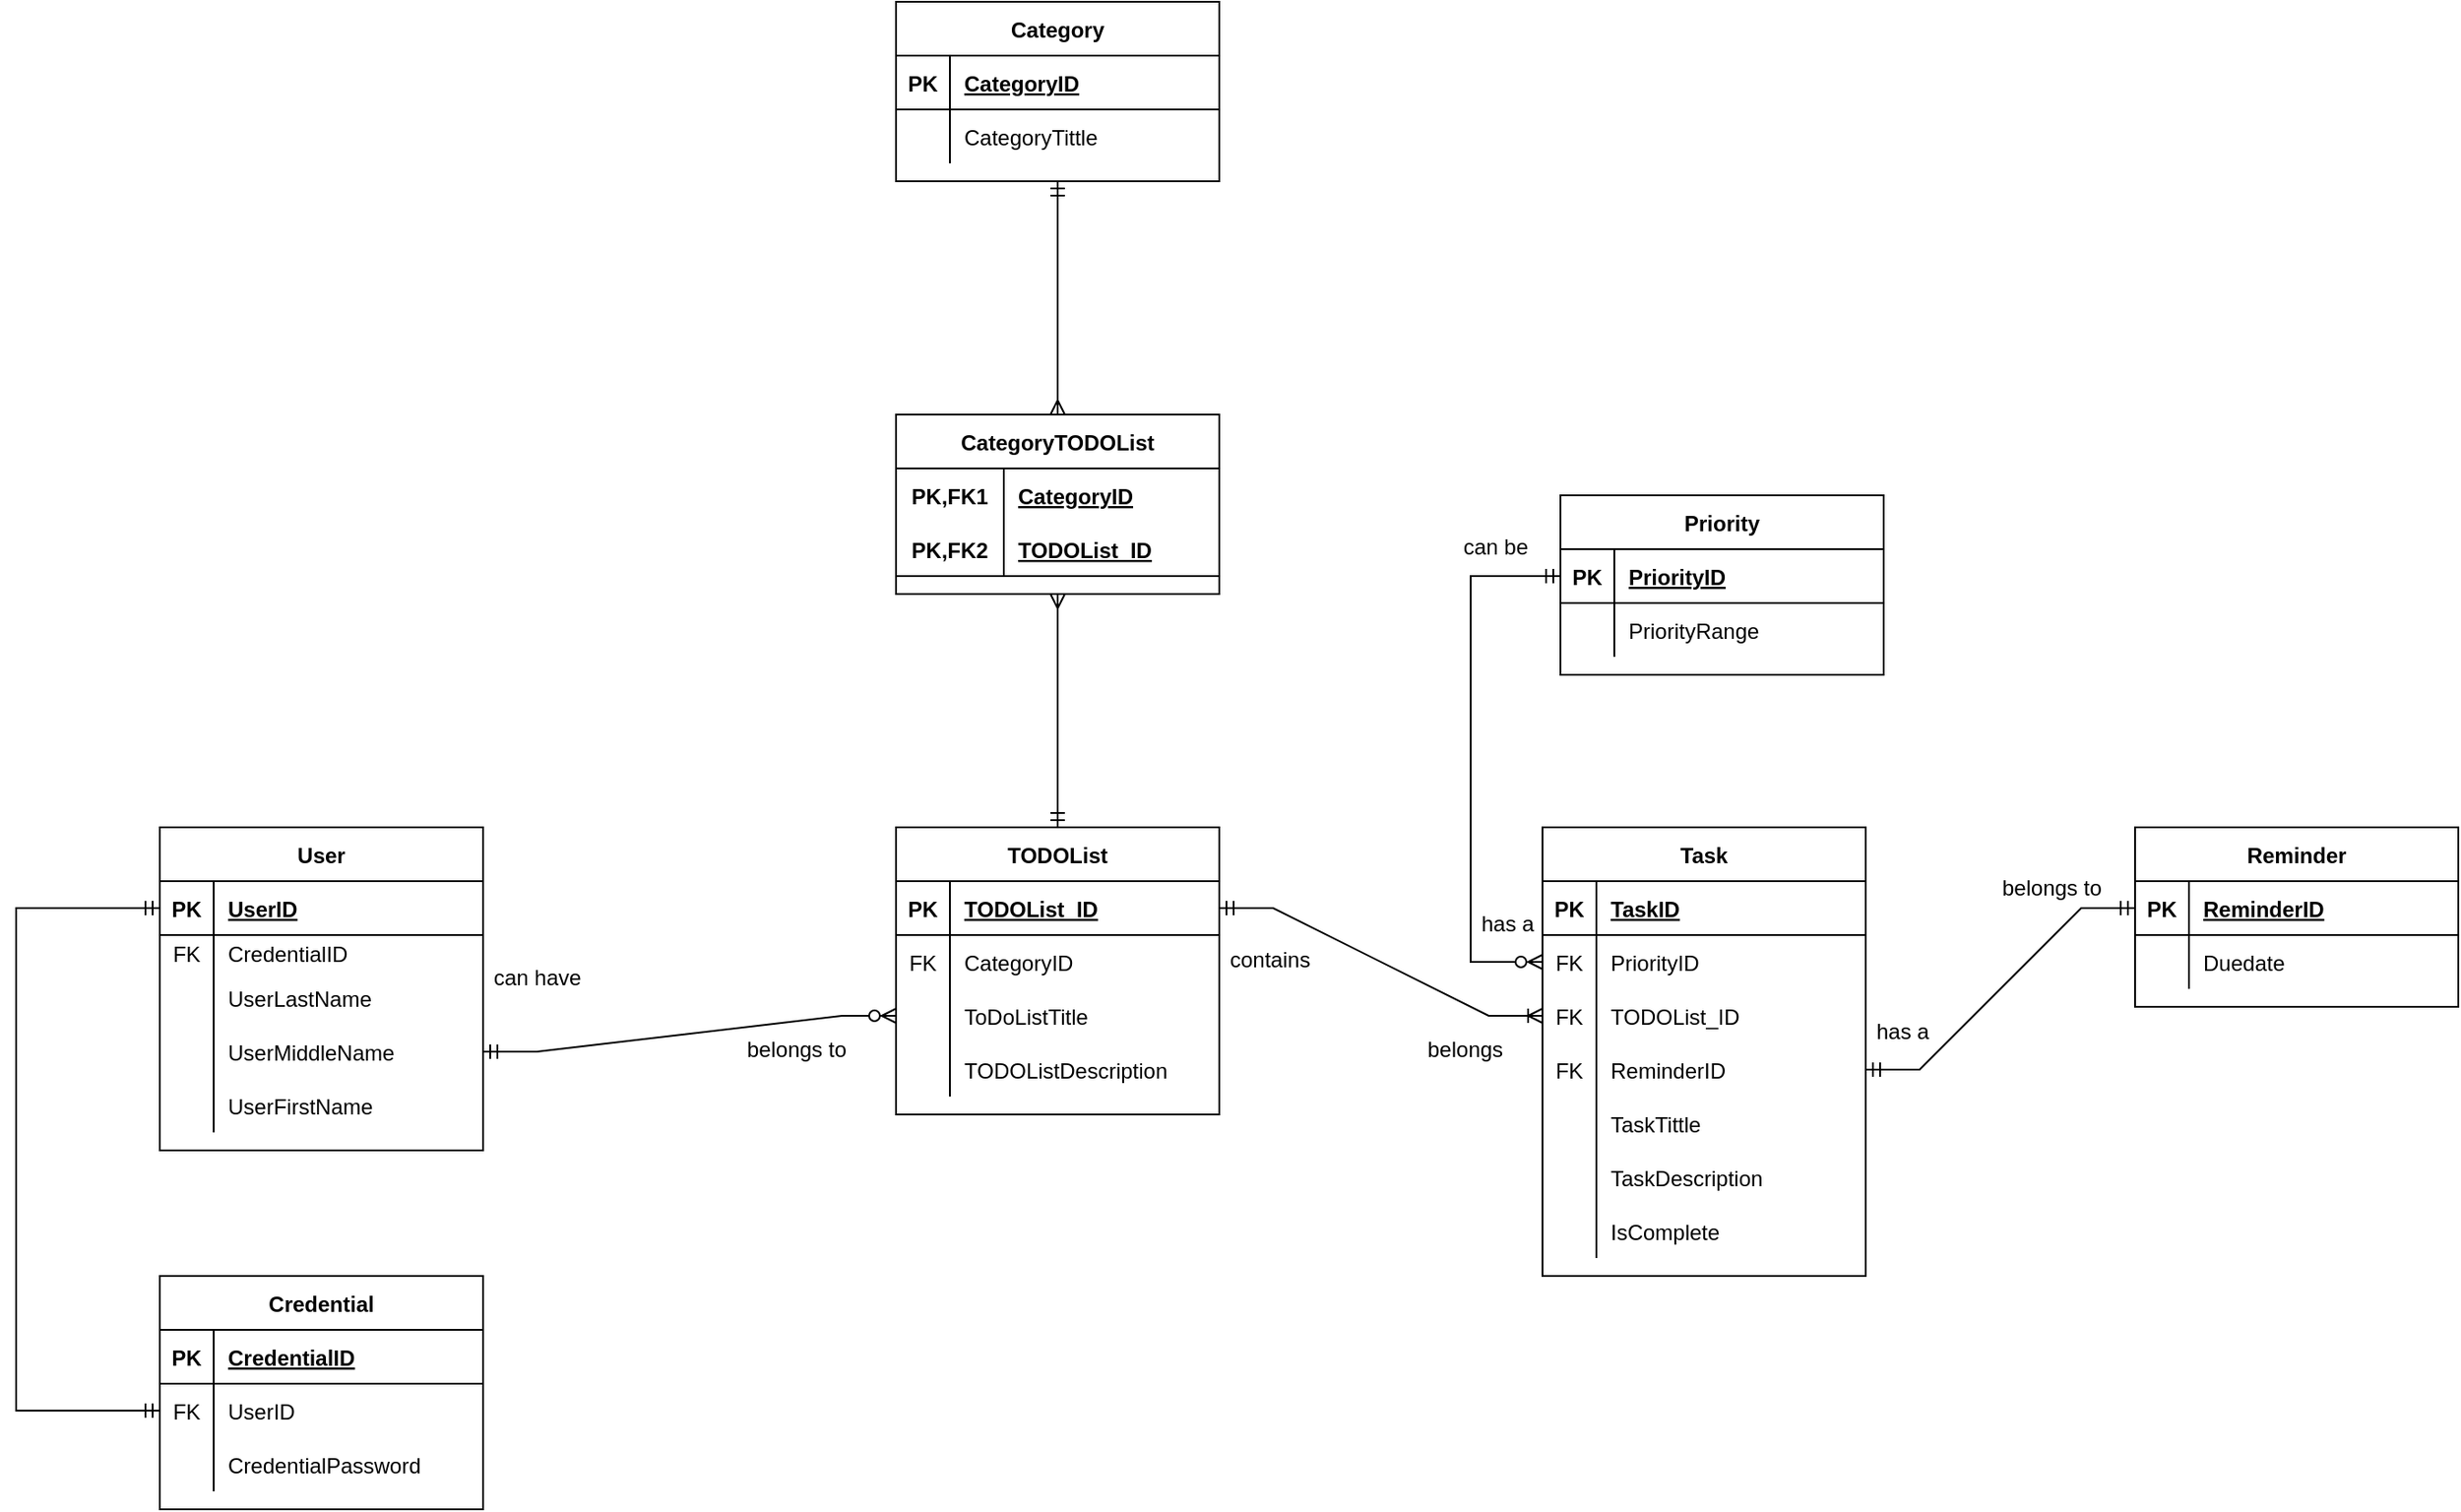 <mxfile version="15.4.1" type="github">
  <diagram id="R2lEEEUBdFMjLlhIrx00" name="Page-1">
    <mxGraphModel dx="2523" dy="2034" grid="1" gridSize="10" guides="1" tooltips="1" connect="1" arrows="1" fold="1" page="1" pageScale="1" pageWidth="850" pageHeight="1100" math="0" shadow="0" extFonts="Permanent Marker^https://fonts.googleapis.com/css?family=Permanent+Marker">
      <root>
        <mxCell id="0" />
        <mxCell id="1" parent="0" />
        <mxCell id="qjelYMM8g7OIxS1WlIPI-128" value="" style="group" vertex="1" connectable="0" parent="1">
          <mxGeometry x="-130" y="-460" width="960" height="700" as="geometry" />
        </mxCell>
        <mxCell id="qjelYMM8g7OIxS1WlIPI-34" value="Category" style="shape=table;startSize=30;container=1;collapsible=1;childLayout=tableLayout;fixedRows=1;rowLines=0;fontStyle=1;align=center;resizeLast=1;" vertex="1" parent="qjelYMM8g7OIxS1WlIPI-128">
          <mxGeometry x="410" width="180" height="100" as="geometry" />
        </mxCell>
        <mxCell id="qjelYMM8g7OIxS1WlIPI-35" value="" style="shape=partialRectangle;collapsible=0;dropTarget=0;pointerEvents=0;fillColor=none;top=0;left=0;bottom=1;right=0;points=[[0,0.5],[1,0.5]];portConstraint=eastwest;" vertex="1" parent="qjelYMM8g7OIxS1WlIPI-34">
          <mxGeometry y="30" width="180" height="30" as="geometry" />
        </mxCell>
        <mxCell id="qjelYMM8g7OIxS1WlIPI-36" value="PK" style="shape=partialRectangle;connectable=0;fillColor=none;top=0;left=0;bottom=0;right=0;fontStyle=1;overflow=hidden;" vertex="1" parent="qjelYMM8g7OIxS1WlIPI-35">
          <mxGeometry width="30" height="30" as="geometry">
            <mxRectangle width="30" height="30" as="alternateBounds" />
          </mxGeometry>
        </mxCell>
        <mxCell id="qjelYMM8g7OIxS1WlIPI-37" value="CategoryID" style="shape=partialRectangle;connectable=0;fillColor=none;top=0;left=0;bottom=0;right=0;align=left;spacingLeft=6;fontStyle=5;overflow=hidden;" vertex="1" parent="qjelYMM8g7OIxS1WlIPI-35">
          <mxGeometry x="30" width="150" height="30" as="geometry">
            <mxRectangle width="150" height="30" as="alternateBounds" />
          </mxGeometry>
        </mxCell>
        <mxCell id="qjelYMM8g7OIxS1WlIPI-38" value="" style="shape=partialRectangle;collapsible=0;dropTarget=0;pointerEvents=0;fillColor=none;top=0;left=0;bottom=0;right=0;points=[[0,0.5],[1,0.5]];portConstraint=eastwest;" vertex="1" parent="qjelYMM8g7OIxS1WlIPI-34">
          <mxGeometry y="60" width="180" height="30" as="geometry" />
        </mxCell>
        <mxCell id="qjelYMM8g7OIxS1WlIPI-39" value="" style="shape=partialRectangle;connectable=0;fillColor=none;top=0;left=0;bottom=0;right=0;editable=1;overflow=hidden;" vertex="1" parent="qjelYMM8g7OIxS1WlIPI-38">
          <mxGeometry width="30" height="30" as="geometry">
            <mxRectangle width="30" height="30" as="alternateBounds" />
          </mxGeometry>
        </mxCell>
        <mxCell id="qjelYMM8g7OIxS1WlIPI-40" value="CategoryTittle" style="shape=partialRectangle;connectable=0;fillColor=none;top=0;left=0;bottom=0;right=0;align=left;spacingLeft=6;overflow=hidden;" vertex="1" parent="qjelYMM8g7OIxS1WlIPI-38">
          <mxGeometry x="30" width="150" height="30" as="geometry">
            <mxRectangle width="150" height="30" as="alternateBounds" />
          </mxGeometry>
        </mxCell>
        <mxCell id="qjelYMM8g7OIxS1WlIPI-54" value="" style="group" vertex="1" connectable="0" parent="qjelYMM8g7OIxS1WlIPI-128">
          <mxGeometry y="460" width="590" height="190" as="geometry" />
        </mxCell>
        <mxCell id="qjelYMM8g7OIxS1WlIPI-2" value="User" style="shape=table;startSize=30;container=1;collapsible=1;childLayout=tableLayout;fixedRows=1;rowLines=0;fontStyle=1;align=center;resizeLast=1;" vertex="1" parent="qjelYMM8g7OIxS1WlIPI-54">
          <mxGeometry width="180" height="180" as="geometry" />
        </mxCell>
        <mxCell id="qjelYMM8g7OIxS1WlIPI-3" value="" style="shape=partialRectangle;collapsible=0;dropTarget=0;pointerEvents=0;fillColor=none;top=0;left=0;bottom=1;right=0;points=[[0,0.5],[1,0.5]];portConstraint=eastwest;" vertex="1" parent="qjelYMM8g7OIxS1WlIPI-2">
          <mxGeometry y="30" width="180" height="30" as="geometry" />
        </mxCell>
        <mxCell id="qjelYMM8g7OIxS1WlIPI-4" value="PK" style="shape=partialRectangle;connectable=0;fillColor=none;top=0;left=0;bottom=0;right=0;fontStyle=1;overflow=hidden;" vertex="1" parent="qjelYMM8g7OIxS1WlIPI-3">
          <mxGeometry width="30" height="30" as="geometry">
            <mxRectangle width="30" height="30" as="alternateBounds" />
          </mxGeometry>
        </mxCell>
        <mxCell id="qjelYMM8g7OIxS1WlIPI-5" value="UserID" style="shape=partialRectangle;connectable=0;fillColor=none;top=0;left=0;bottom=0;right=0;align=left;spacingLeft=6;fontStyle=5;overflow=hidden;" vertex="1" parent="qjelYMM8g7OIxS1WlIPI-3">
          <mxGeometry x="30" width="150" height="30" as="geometry">
            <mxRectangle width="150" height="30" as="alternateBounds" />
          </mxGeometry>
        </mxCell>
        <mxCell id="qjelYMM8g7OIxS1WlIPI-166" value="" style="shape=partialRectangle;collapsible=0;dropTarget=0;pointerEvents=0;fillColor=none;top=0;left=0;bottom=0;right=0;points=[[0,0.5],[1,0.5]];portConstraint=eastwest;" vertex="1" parent="qjelYMM8g7OIxS1WlIPI-2">
          <mxGeometry y="60" width="180" height="20" as="geometry" />
        </mxCell>
        <mxCell id="qjelYMM8g7OIxS1WlIPI-167" value="FK" style="shape=partialRectangle;connectable=0;fillColor=none;top=0;left=0;bottom=0;right=0;fontStyle=0;overflow=hidden;" vertex="1" parent="qjelYMM8g7OIxS1WlIPI-166">
          <mxGeometry width="30" height="20" as="geometry">
            <mxRectangle width="30" height="20" as="alternateBounds" />
          </mxGeometry>
        </mxCell>
        <mxCell id="qjelYMM8g7OIxS1WlIPI-168" value="CredentialID" style="shape=partialRectangle;connectable=0;fillColor=none;top=0;left=0;bottom=0;right=0;align=left;spacingLeft=6;fontStyle=0;overflow=hidden;" vertex="1" parent="qjelYMM8g7OIxS1WlIPI-166">
          <mxGeometry x="30" width="150" height="20" as="geometry">
            <mxRectangle width="150" height="20" as="alternateBounds" />
          </mxGeometry>
        </mxCell>
        <mxCell id="qjelYMM8g7OIxS1WlIPI-6" value="" style="shape=partialRectangle;collapsible=0;dropTarget=0;pointerEvents=0;fillColor=none;top=0;left=0;bottom=0;right=0;points=[[0,0.5],[1,0.5]];portConstraint=eastwest;" vertex="1" parent="qjelYMM8g7OIxS1WlIPI-2">
          <mxGeometry y="80" width="180" height="30" as="geometry" />
        </mxCell>
        <mxCell id="qjelYMM8g7OIxS1WlIPI-7" value="" style="shape=partialRectangle;connectable=0;fillColor=none;top=0;left=0;bottom=0;right=0;editable=1;overflow=hidden;" vertex="1" parent="qjelYMM8g7OIxS1WlIPI-6">
          <mxGeometry width="30" height="30" as="geometry">
            <mxRectangle width="30" height="30" as="alternateBounds" />
          </mxGeometry>
        </mxCell>
        <mxCell id="qjelYMM8g7OIxS1WlIPI-8" value="UserLastName" style="shape=partialRectangle;connectable=0;fillColor=none;top=0;left=0;bottom=0;right=0;align=left;spacingLeft=6;overflow=hidden;" vertex="1" parent="qjelYMM8g7OIxS1WlIPI-6">
          <mxGeometry x="30" width="150" height="30" as="geometry">
            <mxRectangle width="150" height="30" as="alternateBounds" />
          </mxGeometry>
        </mxCell>
        <mxCell id="qjelYMM8g7OIxS1WlIPI-9" value="" style="shape=partialRectangle;collapsible=0;dropTarget=0;pointerEvents=0;fillColor=none;top=0;left=0;bottom=0;right=0;points=[[0,0.5],[1,0.5]];portConstraint=eastwest;" vertex="1" parent="qjelYMM8g7OIxS1WlIPI-2">
          <mxGeometry y="110" width="180" height="30" as="geometry" />
        </mxCell>
        <mxCell id="qjelYMM8g7OIxS1WlIPI-10" value="" style="shape=partialRectangle;connectable=0;fillColor=none;top=0;left=0;bottom=0;right=0;editable=1;overflow=hidden;" vertex="1" parent="qjelYMM8g7OIxS1WlIPI-9">
          <mxGeometry width="30" height="30" as="geometry">
            <mxRectangle width="30" height="30" as="alternateBounds" />
          </mxGeometry>
        </mxCell>
        <mxCell id="qjelYMM8g7OIxS1WlIPI-11" value="UserMiddleName" style="shape=partialRectangle;connectable=0;fillColor=none;top=0;left=0;bottom=0;right=0;align=left;spacingLeft=6;overflow=hidden;" vertex="1" parent="qjelYMM8g7OIxS1WlIPI-9">
          <mxGeometry x="30" width="150" height="30" as="geometry">
            <mxRectangle width="150" height="30" as="alternateBounds" />
          </mxGeometry>
        </mxCell>
        <mxCell id="qjelYMM8g7OIxS1WlIPI-12" value="" style="shape=partialRectangle;collapsible=0;dropTarget=0;pointerEvents=0;fillColor=none;top=0;left=0;bottom=0;right=0;points=[[0,0.5],[1,0.5]];portConstraint=eastwest;" vertex="1" parent="qjelYMM8g7OIxS1WlIPI-2">
          <mxGeometry y="140" width="180" height="30" as="geometry" />
        </mxCell>
        <mxCell id="qjelYMM8g7OIxS1WlIPI-13" value="" style="shape=partialRectangle;connectable=0;fillColor=none;top=0;left=0;bottom=0;right=0;editable=1;overflow=hidden;" vertex="1" parent="qjelYMM8g7OIxS1WlIPI-12">
          <mxGeometry width="30" height="30" as="geometry">
            <mxRectangle width="30" height="30" as="alternateBounds" />
          </mxGeometry>
        </mxCell>
        <mxCell id="qjelYMM8g7OIxS1WlIPI-14" value="UserFirstName" style="shape=partialRectangle;connectable=0;fillColor=none;top=0;left=0;bottom=0;right=0;align=left;spacingLeft=6;overflow=hidden;" vertex="1" parent="qjelYMM8g7OIxS1WlIPI-12">
          <mxGeometry x="30" width="150" height="30" as="geometry">
            <mxRectangle width="150" height="30" as="alternateBounds" />
          </mxGeometry>
        </mxCell>
        <mxCell id="qjelYMM8g7OIxS1WlIPI-18" value="TODOList" style="shape=table;startSize=30;container=1;collapsible=1;childLayout=tableLayout;fixedRows=1;rowLines=0;fontStyle=1;align=center;resizeLast=1;" vertex="1" parent="qjelYMM8g7OIxS1WlIPI-54">
          <mxGeometry x="410" width="180" height="160" as="geometry" />
        </mxCell>
        <mxCell id="qjelYMM8g7OIxS1WlIPI-19" value="" style="shape=partialRectangle;collapsible=0;dropTarget=0;pointerEvents=0;fillColor=none;top=0;left=0;bottom=1;right=0;points=[[0,0.5],[1,0.5]];portConstraint=eastwest;" vertex="1" parent="qjelYMM8g7OIxS1WlIPI-18">
          <mxGeometry y="30" width="180" height="30" as="geometry" />
        </mxCell>
        <mxCell id="qjelYMM8g7OIxS1WlIPI-20" value="PK" style="shape=partialRectangle;connectable=0;fillColor=none;top=0;left=0;bottom=0;right=0;fontStyle=1;overflow=hidden;" vertex="1" parent="qjelYMM8g7OIxS1WlIPI-19">
          <mxGeometry width="30" height="30" as="geometry">
            <mxRectangle width="30" height="30" as="alternateBounds" />
          </mxGeometry>
        </mxCell>
        <mxCell id="qjelYMM8g7OIxS1WlIPI-21" value="TODOList_ID" style="shape=partialRectangle;connectable=0;fillColor=none;top=0;left=0;bottom=0;right=0;align=left;spacingLeft=6;fontStyle=5;overflow=hidden;" vertex="1" parent="qjelYMM8g7OIxS1WlIPI-19">
          <mxGeometry x="30" width="150" height="30" as="geometry">
            <mxRectangle width="150" height="30" as="alternateBounds" />
          </mxGeometry>
        </mxCell>
        <mxCell id="qjelYMM8g7OIxS1WlIPI-31" value="" style="shape=partialRectangle;collapsible=0;dropTarget=0;pointerEvents=0;fillColor=none;top=0;left=0;bottom=0;right=0;points=[[0,0.5],[1,0.5]];portConstraint=eastwest;" vertex="1" parent="qjelYMM8g7OIxS1WlIPI-18">
          <mxGeometry y="60" width="180" height="30" as="geometry" />
        </mxCell>
        <mxCell id="qjelYMM8g7OIxS1WlIPI-32" value="FK" style="shape=partialRectangle;connectable=0;fillColor=none;top=0;left=0;bottom=0;right=0;fontStyle=0;overflow=hidden;" vertex="1" parent="qjelYMM8g7OIxS1WlIPI-31">
          <mxGeometry width="30" height="30" as="geometry">
            <mxRectangle width="30" height="30" as="alternateBounds" />
          </mxGeometry>
        </mxCell>
        <mxCell id="qjelYMM8g7OIxS1WlIPI-33" value="CategoryID" style="shape=partialRectangle;connectable=0;fillColor=none;top=0;left=0;bottom=0;right=0;align=left;spacingLeft=6;fontStyle=0;overflow=hidden;" vertex="1" parent="qjelYMM8g7OIxS1WlIPI-31">
          <mxGeometry x="30" width="150" height="30" as="geometry">
            <mxRectangle width="150" height="30" as="alternateBounds" />
          </mxGeometry>
        </mxCell>
        <mxCell id="qjelYMM8g7OIxS1WlIPI-22" value="" style="shape=partialRectangle;collapsible=0;dropTarget=0;pointerEvents=0;fillColor=none;top=0;left=0;bottom=0;right=0;points=[[0,0.5],[1,0.5]];portConstraint=eastwest;" vertex="1" parent="qjelYMM8g7OIxS1WlIPI-18">
          <mxGeometry y="90" width="180" height="30" as="geometry" />
        </mxCell>
        <mxCell id="qjelYMM8g7OIxS1WlIPI-23" value="" style="shape=partialRectangle;connectable=0;fillColor=none;top=0;left=0;bottom=0;right=0;editable=1;overflow=hidden;" vertex="1" parent="qjelYMM8g7OIxS1WlIPI-22">
          <mxGeometry width="30" height="30" as="geometry">
            <mxRectangle width="30" height="30" as="alternateBounds" />
          </mxGeometry>
        </mxCell>
        <mxCell id="qjelYMM8g7OIxS1WlIPI-24" value="ToDoListTitle" style="shape=partialRectangle;connectable=0;fillColor=none;top=0;left=0;bottom=0;right=0;align=left;spacingLeft=6;overflow=hidden;" vertex="1" parent="qjelYMM8g7OIxS1WlIPI-22">
          <mxGeometry x="30" width="150" height="30" as="geometry">
            <mxRectangle width="150" height="30" as="alternateBounds" />
          </mxGeometry>
        </mxCell>
        <mxCell id="qjelYMM8g7OIxS1WlIPI-25" value="" style="shape=partialRectangle;collapsible=0;dropTarget=0;pointerEvents=0;fillColor=none;top=0;left=0;bottom=0;right=0;points=[[0,0.5],[1,0.5]];portConstraint=eastwest;" vertex="1" parent="qjelYMM8g7OIxS1WlIPI-18">
          <mxGeometry y="120" width="180" height="30" as="geometry" />
        </mxCell>
        <mxCell id="qjelYMM8g7OIxS1WlIPI-26" value="" style="shape=partialRectangle;connectable=0;fillColor=none;top=0;left=0;bottom=0;right=0;editable=1;overflow=hidden;" vertex="1" parent="qjelYMM8g7OIxS1WlIPI-25">
          <mxGeometry width="30" height="30" as="geometry">
            <mxRectangle width="30" height="30" as="alternateBounds" />
          </mxGeometry>
        </mxCell>
        <mxCell id="qjelYMM8g7OIxS1WlIPI-27" value="TODOListDescription" style="shape=partialRectangle;connectable=0;fillColor=none;top=0;left=0;bottom=0;right=0;align=left;spacingLeft=6;overflow=hidden;" vertex="1" parent="qjelYMM8g7OIxS1WlIPI-25">
          <mxGeometry x="30" width="150" height="30" as="geometry">
            <mxRectangle width="150" height="30" as="alternateBounds" />
          </mxGeometry>
        </mxCell>
        <mxCell id="qjelYMM8g7OIxS1WlIPI-47" value="" style="edgeStyle=entityRelationEdgeStyle;fontSize=12;html=1;endArrow=ERzeroToMany;startArrow=ERmandOne;rounded=0;exitX=1;exitY=0.5;exitDx=0;exitDy=0;entryX=0;entryY=0.5;entryDx=0;entryDy=0;" edge="1" parent="qjelYMM8g7OIxS1WlIPI-54" source="qjelYMM8g7OIxS1WlIPI-9" target="qjelYMM8g7OIxS1WlIPI-22">
          <mxGeometry width="100" height="100" relative="1" as="geometry">
            <mxPoint x="300" y="330" as="sourcePoint" />
            <mxPoint x="400" y="230" as="targetPoint" />
          </mxGeometry>
        </mxCell>
        <mxCell id="qjelYMM8g7OIxS1WlIPI-48" value="can have" style="text;strokeColor=none;fillColor=none;spacingLeft=4;spacingRight=4;overflow=hidden;rotatable=0;points=[[0,0.5],[1,0.5]];portConstraint=eastwest;fontSize=12;" vertex="1" parent="qjelYMM8g7OIxS1WlIPI-54">
          <mxGeometry x="180" y="70" width="60" height="30" as="geometry" />
        </mxCell>
        <mxCell id="qjelYMM8g7OIxS1WlIPI-53" value="belongs to" style="text;strokeColor=none;fillColor=none;spacingLeft=4;spacingRight=4;overflow=hidden;rotatable=0;points=[[0,0.5],[1,0.5]];portConstraint=eastwest;fontSize=12;" vertex="1" parent="qjelYMM8g7OIxS1WlIPI-54">
          <mxGeometry x="321" y="110" width="90" height="30" as="geometry" />
        </mxCell>
        <mxCell id="qjelYMM8g7OIxS1WlIPI-56" value="can have" style="text;strokeColor=none;fillColor=none;spacingLeft=4;spacingRight=4;overflow=hidden;rotatable=0;points=[[0,0.5],[1,0.5]];portConstraint=eastwest;fontSize=12;" vertex="1" parent="qjelYMM8g7OIxS1WlIPI-128">
          <mxGeometry x="520" y="230" width="60" height="30" as="geometry" />
        </mxCell>
        <mxCell id="qjelYMM8g7OIxS1WlIPI-58" value="Task" style="shape=table;startSize=30;container=1;collapsible=1;childLayout=tableLayout;fixedRows=1;rowLines=0;fontStyle=1;align=center;resizeLast=1;" vertex="1" parent="qjelYMM8g7OIxS1WlIPI-128">
          <mxGeometry x="770" y="460" width="180" height="250" as="geometry" />
        </mxCell>
        <mxCell id="qjelYMM8g7OIxS1WlIPI-59" value="" style="shape=partialRectangle;collapsible=0;dropTarget=0;pointerEvents=0;fillColor=none;top=0;left=0;bottom=1;right=0;points=[[0,0.5],[1,0.5]];portConstraint=eastwest;" vertex="1" parent="qjelYMM8g7OIxS1WlIPI-58">
          <mxGeometry y="30" width="180" height="30" as="geometry" />
        </mxCell>
        <mxCell id="qjelYMM8g7OIxS1WlIPI-60" value="PK" style="shape=partialRectangle;connectable=0;fillColor=none;top=0;left=0;bottom=0;right=0;fontStyle=1;overflow=hidden;" vertex="1" parent="qjelYMM8g7OIxS1WlIPI-59">
          <mxGeometry width="30" height="30" as="geometry">
            <mxRectangle width="30" height="30" as="alternateBounds" />
          </mxGeometry>
        </mxCell>
        <mxCell id="qjelYMM8g7OIxS1WlIPI-61" value="TaskID" style="shape=partialRectangle;connectable=0;fillColor=none;top=0;left=0;bottom=0;right=0;align=left;spacingLeft=6;fontStyle=5;overflow=hidden;" vertex="1" parent="qjelYMM8g7OIxS1WlIPI-59">
          <mxGeometry x="30" width="150" height="30" as="geometry">
            <mxRectangle width="150" height="30" as="alternateBounds" />
          </mxGeometry>
        </mxCell>
        <mxCell id="qjelYMM8g7OIxS1WlIPI-92" value="" style="shape=partialRectangle;collapsible=0;dropTarget=0;pointerEvents=0;fillColor=none;top=0;left=0;bottom=0;right=0;points=[[0,0.5],[1,0.5]];portConstraint=eastwest;" vertex="1" parent="qjelYMM8g7OIxS1WlIPI-58">
          <mxGeometry y="60" width="180" height="30" as="geometry" />
        </mxCell>
        <mxCell id="qjelYMM8g7OIxS1WlIPI-93" value="FK" style="shape=partialRectangle;connectable=0;fillColor=none;top=0;left=0;bottom=0;right=0;fontStyle=0;overflow=hidden;" vertex="1" parent="qjelYMM8g7OIxS1WlIPI-92">
          <mxGeometry width="30" height="30" as="geometry">
            <mxRectangle width="30" height="30" as="alternateBounds" />
          </mxGeometry>
        </mxCell>
        <mxCell id="qjelYMM8g7OIxS1WlIPI-94" value="PriorityID" style="shape=partialRectangle;connectable=0;fillColor=none;top=0;left=0;bottom=0;right=0;align=left;spacingLeft=6;fontStyle=0;overflow=hidden;" vertex="1" parent="qjelYMM8g7OIxS1WlIPI-92">
          <mxGeometry x="30" width="150" height="30" as="geometry">
            <mxRectangle width="150" height="30" as="alternateBounds" />
          </mxGeometry>
        </mxCell>
        <mxCell id="qjelYMM8g7OIxS1WlIPI-76" value="" style="shape=partialRectangle;collapsible=0;dropTarget=0;pointerEvents=0;fillColor=none;top=0;left=0;bottom=0;right=0;points=[[0,0.5],[1,0.5]];portConstraint=eastwest;" vertex="1" parent="qjelYMM8g7OIxS1WlIPI-58">
          <mxGeometry y="90" width="180" height="30" as="geometry" />
        </mxCell>
        <mxCell id="qjelYMM8g7OIxS1WlIPI-77" value="FK" style="shape=partialRectangle;connectable=0;fillColor=none;top=0;left=0;bottom=0;right=0;fontStyle=0;overflow=hidden;" vertex="1" parent="qjelYMM8g7OIxS1WlIPI-76">
          <mxGeometry width="30" height="30" as="geometry">
            <mxRectangle width="30" height="30" as="alternateBounds" />
          </mxGeometry>
        </mxCell>
        <mxCell id="qjelYMM8g7OIxS1WlIPI-78" value="TODOList_ID" style="shape=partialRectangle;connectable=0;fillColor=none;top=0;left=0;bottom=0;right=0;align=left;spacingLeft=6;fontStyle=0;overflow=hidden;" vertex="1" parent="qjelYMM8g7OIxS1WlIPI-76">
          <mxGeometry x="30" width="150" height="30" as="geometry">
            <mxRectangle width="150" height="30" as="alternateBounds" />
          </mxGeometry>
        </mxCell>
        <mxCell id="qjelYMM8g7OIxS1WlIPI-142" value="" style="shape=partialRectangle;collapsible=0;dropTarget=0;pointerEvents=0;fillColor=none;top=0;left=0;bottom=0;right=0;points=[[0,0.5],[1,0.5]];portConstraint=eastwest;" vertex="1" parent="qjelYMM8g7OIxS1WlIPI-58">
          <mxGeometry y="120" width="180" height="30" as="geometry" />
        </mxCell>
        <mxCell id="qjelYMM8g7OIxS1WlIPI-143" value="FK" style="shape=partialRectangle;connectable=0;fillColor=none;top=0;left=0;bottom=0;right=0;fontStyle=0;overflow=hidden;" vertex="1" parent="qjelYMM8g7OIxS1WlIPI-142">
          <mxGeometry width="30" height="30" as="geometry">
            <mxRectangle width="30" height="30" as="alternateBounds" />
          </mxGeometry>
        </mxCell>
        <mxCell id="qjelYMM8g7OIxS1WlIPI-144" value="ReminderID" style="shape=partialRectangle;connectable=0;fillColor=none;top=0;left=0;bottom=0;right=0;align=left;spacingLeft=6;fontStyle=0;overflow=hidden;" vertex="1" parent="qjelYMM8g7OIxS1WlIPI-142">
          <mxGeometry x="30" width="150" height="30" as="geometry">
            <mxRectangle width="150" height="30" as="alternateBounds" />
          </mxGeometry>
        </mxCell>
        <mxCell id="qjelYMM8g7OIxS1WlIPI-62" value="" style="shape=partialRectangle;collapsible=0;dropTarget=0;pointerEvents=0;fillColor=none;top=0;left=0;bottom=0;right=0;points=[[0,0.5],[1,0.5]];portConstraint=eastwest;" vertex="1" parent="qjelYMM8g7OIxS1WlIPI-58">
          <mxGeometry y="150" width="180" height="30" as="geometry" />
        </mxCell>
        <mxCell id="qjelYMM8g7OIxS1WlIPI-63" value="" style="shape=partialRectangle;connectable=0;fillColor=none;top=0;left=0;bottom=0;right=0;editable=1;overflow=hidden;" vertex="1" parent="qjelYMM8g7OIxS1WlIPI-62">
          <mxGeometry width="30" height="30" as="geometry">
            <mxRectangle width="30" height="30" as="alternateBounds" />
          </mxGeometry>
        </mxCell>
        <mxCell id="qjelYMM8g7OIxS1WlIPI-64" value="TaskTittle " style="shape=partialRectangle;connectable=0;fillColor=none;top=0;left=0;bottom=0;right=0;align=left;spacingLeft=6;overflow=hidden;" vertex="1" parent="qjelYMM8g7OIxS1WlIPI-62">
          <mxGeometry x="30" width="150" height="30" as="geometry">
            <mxRectangle width="150" height="30" as="alternateBounds" />
          </mxGeometry>
        </mxCell>
        <mxCell id="qjelYMM8g7OIxS1WlIPI-65" value="" style="shape=partialRectangle;collapsible=0;dropTarget=0;pointerEvents=0;fillColor=none;top=0;left=0;bottom=0;right=0;points=[[0,0.5],[1,0.5]];portConstraint=eastwest;" vertex="1" parent="qjelYMM8g7OIxS1WlIPI-58">
          <mxGeometry y="180" width="180" height="30" as="geometry" />
        </mxCell>
        <mxCell id="qjelYMM8g7OIxS1WlIPI-66" value="" style="shape=partialRectangle;connectable=0;fillColor=none;top=0;left=0;bottom=0;right=0;editable=1;overflow=hidden;" vertex="1" parent="qjelYMM8g7OIxS1WlIPI-65">
          <mxGeometry width="30" height="30" as="geometry">
            <mxRectangle width="30" height="30" as="alternateBounds" />
          </mxGeometry>
        </mxCell>
        <mxCell id="qjelYMM8g7OIxS1WlIPI-67" value="TaskDescription" style="shape=partialRectangle;connectable=0;fillColor=none;top=0;left=0;bottom=0;right=0;align=left;spacingLeft=6;overflow=hidden;" vertex="1" parent="qjelYMM8g7OIxS1WlIPI-65">
          <mxGeometry x="30" width="150" height="30" as="geometry">
            <mxRectangle width="150" height="30" as="alternateBounds" />
          </mxGeometry>
        </mxCell>
        <mxCell id="qjelYMM8g7OIxS1WlIPI-72" value="" style="shape=partialRectangle;collapsible=0;dropTarget=0;pointerEvents=0;fillColor=none;top=0;left=0;bottom=0;right=0;points=[[0,0.5],[1,0.5]];portConstraint=eastwest;" vertex="1" parent="qjelYMM8g7OIxS1WlIPI-58">
          <mxGeometry y="210" width="180" height="30" as="geometry" />
        </mxCell>
        <mxCell id="qjelYMM8g7OIxS1WlIPI-73" value="" style="shape=partialRectangle;connectable=0;fillColor=none;top=0;left=0;bottom=0;right=0;editable=1;overflow=hidden;" vertex="1" parent="qjelYMM8g7OIxS1WlIPI-72">
          <mxGeometry width="30" height="30" as="geometry">
            <mxRectangle width="30" height="30" as="alternateBounds" />
          </mxGeometry>
        </mxCell>
        <mxCell id="qjelYMM8g7OIxS1WlIPI-74" value="IsComplete" style="shape=partialRectangle;connectable=0;fillColor=none;top=0;left=0;bottom=0;right=0;align=left;spacingLeft=6;overflow=hidden;" vertex="1" parent="qjelYMM8g7OIxS1WlIPI-72">
          <mxGeometry x="30" width="150" height="30" as="geometry">
            <mxRectangle width="150" height="30" as="alternateBounds" />
          </mxGeometry>
        </mxCell>
        <mxCell id="qjelYMM8g7OIxS1WlIPI-71" value="" style="edgeStyle=entityRelationEdgeStyle;fontSize=12;html=1;endArrow=ERoneToMany;startArrow=ERmandOne;rounded=0;exitX=1;exitY=0.5;exitDx=0;exitDy=0;entryX=0;entryY=0.5;entryDx=0;entryDy=0;" edge="1" parent="qjelYMM8g7OIxS1WlIPI-128" source="qjelYMM8g7OIxS1WlIPI-19" target="qjelYMM8g7OIxS1WlIPI-76">
          <mxGeometry width="100" height="100" relative="1" as="geometry">
            <mxPoint x="540" y="630" as="sourcePoint" />
            <mxPoint x="640" y="530" as="targetPoint" />
          </mxGeometry>
        </mxCell>
        <mxCell id="qjelYMM8g7OIxS1WlIPI-113" value="CategoryTODOList" style="shape=table;startSize=30;container=1;collapsible=1;childLayout=tableLayout;fixedRows=1;rowLines=0;fontStyle=1;align=center;resizeLast=1;" vertex="1" parent="qjelYMM8g7OIxS1WlIPI-128">
          <mxGeometry x="410" y="230" width="180" height="100" as="geometry" />
        </mxCell>
        <mxCell id="qjelYMM8g7OIxS1WlIPI-114" value="" style="shape=partialRectangle;collapsible=0;dropTarget=0;pointerEvents=0;fillColor=none;top=0;left=0;bottom=0;right=0;points=[[0,0.5],[1,0.5]];portConstraint=eastwest;" vertex="1" parent="qjelYMM8g7OIxS1WlIPI-113">
          <mxGeometry y="30" width="180" height="30" as="geometry" />
        </mxCell>
        <mxCell id="qjelYMM8g7OIxS1WlIPI-115" value="PK,FK1" style="shape=partialRectangle;connectable=0;fillColor=none;top=0;left=0;bottom=0;right=0;fontStyle=1;overflow=hidden;" vertex="1" parent="qjelYMM8g7OIxS1WlIPI-114">
          <mxGeometry width="60" height="30" as="geometry">
            <mxRectangle width="60" height="30" as="alternateBounds" />
          </mxGeometry>
        </mxCell>
        <mxCell id="qjelYMM8g7OIxS1WlIPI-116" value="CategoryID" style="shape=partialRectangle;connectable=0;fillColor=none;top=0;left=0;bottom=0;right=0;align=left;spacingLeft=6;fontStyle=5;overflow=hidden;" vertex="1" parent="qjelYMM8g7OIxS1WlIPI-114">
          <mxGeometry x="60" width="120" height="30" as="geometry">
            <mxRectangle width="120" height="30" as="alternateBounds" />
          </mxGeometry>
        </mxCell>
        <mxCell id="qjelYMM8g7OIxS1WlIPI-117" value="" style="shape=partialRectangle;collapsible=0;dropTarget=0;pointerEvents=0;fillColor=none;top=0;left=0;bottom=1;right=0;points=[[0,0.5],[1,0.5]];portConstraint=eastwest;" vertex="1" parent="qjelYMM8g7OIxS1WlIPI-113">
          <mxGeometry y="60" width="180" height="30" as="geometry" />
        </mxCell>
        <mxCell id="qjelYMM8g7OIxS1WlIPI-118" value="PK,FK2" style="shape=partialRectangle;connectable=0;fillColor=none;top=0;left=0;bottom=0;right=0;fontStyle=1;overflow=hidden;" vertex="1" parent="qjelYMM8g7OIxS1WlIPI-117">
          <mxGeometry width="60" height="30" as="geometry">
            <mxRectangle width="60" height="30" as="alternateBounds" />
          </mxGeometry>
        </mxCell>
        <mxCell id="qjelYMM8g7OIxS1WlIPI-119" value="TODOList_ID" style="shape=partialRectangle;connectable=0;fillColor=none;top=0;left=0;bottom=0;right=0;align=left;spacingLeft=6;fontStyle=5;overflow=hidden;" vertex="1" parent="qjelYMM8g7OIxS1WlIPI-117">
          <mxGeometry x="60" width="120" height="30" as="geometry">
            <mxRectangle width="120" height="30" as="alternateBounds" />
          </mxGeometry>
        </mxCell>
        <mxCell id="qjelYMM8g7OIxS1WlIPI-126" value="" style="fontSize=12;html=1;endArrow=ERmany;startArrow=ERmandOne;rounded=0;exitX=0.5;exitY=0;exitDx=0;exitDy=0;entryX=0.5;entryY=1;entryDx=0;entryDy=0;endFill=0;" edge="1" parent="qjelYMM8g7OIxS1WlIPI-128" source="qjelYMM8g7OIxS1WlIPI-18" target="qjelYMM8g7OIxS1WlIPI-113">
          <mxGeometry width="100" height="100" relative="1" as="geometry">
            <mxPoint x="600" y="450" as="sourcePoint" />
            <mxPoint x="700" y="350" as="targetPoint" />
          </mxGeometry>
        </mxCell>
        <mxCell id="qjelYMM8g7OIxS1WlIPI-127" value="" style="fontSize=12;html=1;endArrow=ERmany;startArrow=ERmandOne;rounded=0;exitX=0.5;exitY=1;exitDx=0;exitDy=0;endFill=0;" edge="1" parent="qjelYMM8g7OIxS1WlIPI-128" source="qjelYMM8g7OIxS1WlIPI-34" target="qjelYMM8g7OIxS1WlIPI-113">
          <mxGeometry width="100" height="100" relative="1" as="geometry">
            <mxPoint x="360" y="320" as="sourcePoint" />
            <mxPoint x="360" y="190" as="targetPoint" />
          </mxGeometry>
        </mxCell>
        <mxCell id="qjelYMM8g7OIxS1WlIPI-108" value="" style="fontSize=12;html=1;endArrow=ERzeroToMany;startArrow=ERmandOne;rounded=0;exitX=0;exitY=0.5;exitDx=0;exitDy=0;entryX=0;entryY=0.5;entryDx=0;entryDy=0;edgeStyle=orthogonalEdgeStyle;endFill=0;" edge="1" parent="qjelYMM8g7OIxS1WlIPI-128" source="qjelYMM8g7OIxS1WlIPI-80" target="qjelYMM8g7OIxS1WlIPI-92">
          <mxGeometry width="100" height="100" relative="1" as="geometry">
            <mxPoint x="430" y="-20" as="sourcePoint" />
            <mxPoint x="530" y="-120" as="targetPoint" />
            <Array as="points">
              <mxPoint x="730" y="320" />
              <mxPoint x="730" y="535" />
            </Array>
          </mxGeometry>
        </mxCell>
        <mxCell id="qjelYMM8g7OIxS1WlIPI-109" value="" style="group" vertex="1" connectable="0" parent="qjelYMM8g7OIxS1WlIPI-128">
          <mxGeometry x="720" y="275" width="240" height="425" as="geometry" />
        </mxCell>
        <mxCell id="qjelYMM8g7OIxS1WlIPI-147" value="belongs" style="text;strokeColor=none;fillColor=none;spacingLeft=4;spacingRight=4;overflow=hidden;rotatable=0;points=[[0,0.5],[1,0.5]];portConstraint=eastwest;fontSize=12;" vertex="1" parent="qjelYMM8g7OIxS1WlIPI-109">
          <mxGeometry x="-20" y="295" width="60" height="30" as="geometry" />
        </mxCell>
        <mxCell id="qjelYMM8g7OIxS1WlIPI-150" value="has a" style="text;strokeColor=none;fillColor=none;spacingLeft=4;spacingRight=4;overflow=hidden;rotatable=0;points=[[0,0.5],[1,0.5]];portConstraint=eastwest;fontSize=12;" vertex="1" parent="qjelYMM8g7OIxS1WlIPI-109">
          <mxGeometry x="10" y="225" width="60" height="30" as="geometry" />
        </mxCell>
        <mxCell id="qjelYMM8g7OIxS1WlIPI-151" value="can be" style="text;strokeColor=none;fillColor=none;spacingLeft=4;spacingRight=4;overflow=hidden;rotatable=0;points=[[0,0.5],[1,0.5]];portConstraint=eastwest;fontSize=12;" vertex="1" parent="qjelYMM8g7OIxS1WlIPI-109">
          <mxGeometry y="15" width="60" height="30" as="geometry" />
        </mxCell>
        <mxCell id="qjelYMM8g7OIxS1WlIPI-146" value="contains" style="text;strokeColor=none;fillColor=none;spacingLeft=4;spacingRight=4;overflow=hidden;rotatable=0;points=[[0,0.5],[1,0.5]];portConstraint=eastwest;fontSize=12;" vertex="1" parent="qjelYMM8g7OIxS1WlIPI-128">
          <mxGeometry x="590" y="520" width="60" height="30" as="geometry" />
        </mxCell>
        <mxCell id="qjelYMM8g7OIxS1WlIPI-79" value="Priority" style="shape=table;startSize=30;container=1;collapsible=1;childLayout=tableLayout;fixedRows=1;rowLines=0;fontStyle=1;align=center;resizeLast=1;" vertex="1" parent="qjelYMM8g7OIxS1WlIPI-128">
          <mxGeometry x="780" y="275" width="180" height="100" as="geometry" />
        </mxCell>
        <mxCell id="qjelYMM8g7OIxS1WlIPI-80" value="" style="shape=partialRectangle;collapsible=0;dropTarget=0;pointerEvents=0;fillColor=none;top=0;left=0;bottom=1;right=0;points=[[0,0.5],[1,0.5]];portConstraint=eastwest;" vertex="1" parent="qjelYMM8g7OIxS1WlIPI-79">
          <mxGeometry y="30" width="180" height="30" as="geometry" />
        </mxCell>
        <mxCell id="qjelYMM8g7OIxS1WlIPI-81" value="PK" style="shape=partialRectangle;connectable=0;fillColor=none;top=0;left=0;bottom=0;right=0;fontStyle=1;overflow=hidden;" vertex="1" parent="qjelYMM8g7OIxS1WlIPI-80">
          <mxGeometry width="30" height="30" as="geometry">
            <mxRectangle width="30" height="30" as="alternateBounds" />
          </mxGeometry>
        </mxCell>
        <mxCell id="qjelYMM8g7OIxS1WlIPI-82" value="PriorityID" style="shape=partialRectangle;connectable=0;fillColor=none;top=0;left=0;bottom=0;right=0;align=left;spacingLeft=6;fontStyle=5;overflow=hidden;" vertex="1" parent="qjelYMM8g7OIxS1WlIPI-80">
          <mxGeometry x="30" width="150" height="30" as="geometry">
            <mxRectangle width="150" height="30" as="alternateBounds" />
          </mxGeometry>
        </mxCell>
        <mxCell id="qjelYMM8g7OIxS1WlIPI-83" value="" style="shape=partialRectangle;collapsible=0;dropTarget=0;pointerEvents=0;fillColor=none;top=0;left=0;bottom=0;right=0;points=[[0,0.5],[1,0.5]];portConstraint=eastwest;" vertex="1" parent="qjelYMM8g7OIxS1WlIPI-79">
          <mxGeometry y="60" width="180" height="30" as="geometry" />
        </mxCell>
        <mxCell id="qjelYMM8g7OIxS1WlIPI-84" value="" style="shape=partialRectangle;connectable=0;fillColor=none;top=0;left=0;bottom=0;right=0;editable=1;overflow=hidden;" vertex="1" parent="qjelYMM8g7OIxS1WlIPI-83">
          <mxGeometry width="30" height="30" as="geometry">
            <mxRectangle width="30" height="30" as="alternateBounds" />
          </mxGeometry>
        </mxCell>
        <mxCell id="qjelYMM8g7OIxS1WlIPI-85" value="PriorityRange" style="shape=partialRectangle;connectable=0;fillColor=none;top=0;left=0;bottom=0;right=0;align=left;spacingLeft=6;overflow=hidden;" vertex="1" parent="qjelYMM8g7OIxS1WlIPI-83">
          <mxGeometry x="30" width="150" height="30" as="geometry">
            <mxRectangle width="150" height="30" as="alternateBounds" />
          </mxGeometry>
        </mxCell>
        <mxCell id="qjelYMM8g7OIxS1WlIPI-129" value="Reminder" style="shape=table;startSize=30;container=1;collapsible=1;childLayout=tableLayout;fixedRows=1;rowLines=0;fontStyle=1;align=center;resizeLast=1;" vertex="1" parent="1">
          <mxGeometry x="970" width="180" height="100" as="geometry" />
        </mxCell>
        <mxCell id="qjelYMM8g7OIxS1WlIPI-130" value="" style="shape=partialRectangle;collapsible=0;dropTarget=0;pointerEvents=0;fillColor=none;top=0;left=0;bottom=1;right=0;points=[[0,0.5],[1,0.5]];portConstraint=eastwest;" vertex="1" parent="qjelYMM8g7OIxS1WlIPI-129">
          <mxGeometry y="30" width="180" height="30" as="geometry" />
        </mxCell>
        <mxCell id="qjelYMM8g7OIxS1WlIPI-131" value="PK" style="shape=partialRectangle;connectable=0;fillColor=none;top=0;left=0;bottom=0;right=0;fontStyle=1;overflow=hidden;" vertex="1" parent="qjelYMM8g7OIxS1WlIPI-130">
          <mxGeometry width="30" height="30" as="geometry">
            <mxRectangle width="30" height="30" as="alternateBounds" />
          </mxGeometry>
        </mxCell>
        <mxCell id="qjelYMM8g7OIxS1WlIPI-132" value="ReminderID" style="shape=partialRectangle;connectable=0;fillColor=none;top=0;left=0;bottom=0;right=0;align=left;spacingLeft=6;fontStyle=5;overflow=hidden;" vertex="1" parent="qjelYMM8g7OIxS1WlIPI-130">
          <mxGeometry x="30" width="150" height="30" as="geometry">
            <mxRectangle width="150" height="30" as="alternateBounds" />
          </mxGeometry>
        </mxCell>
        <mxCell id="qjelYMM8g7OIxS1WlIPI-133" value="" style="shape=partialRectangle;collapsible=0;dropTarget=0;pointerEvents=0;fillColor=none;top=0;left=0;bottom=0;right=0;points=[[0,0.5],[1,0.5]];portConstraint=eastwest;" vertex="1" parent="qjelYMM8g7OIxS1WlIPI-129">
          <mxGeometry y="60" width="180" height="30" as="geometry" />
        </mxCell>
        <mxCell id="qjelYMM8g7OIxS1WlIPI-134" value="" style="shape=partialRectangle;connectable=0;fillColor=none;top=0;left=0;bottom=0;right=0;editable=1;overflow=hidden;" vertex="1" parent="qjelYMM8g7OIxS1WlIPI-133">
          <mxGeometry width="30" height="30" as="geometry">
            <mxRectangle width="30" height="30" as="alternateBounds" />
          </mxGeometry>
        </mxCell>
        <mxCell id="qjelYMM8g7OIxS1WlIPI-135" value="Duedate" style="shape=partialRectangle;connectable=0;fillColor=none;top=0;left=0;bottom=0;right=0;align=left;spacingLeft=6;overflow=hidden;" vertex="1" parent="qjelYMM8g7OIxS1WlIPI-133">
          <mxGeometry x="30" width="150" height="30" as="geometry">
            <mxRectangle width="150" height="30" as="alternateBounds" />
          </mxGeometry>
        </mxCell>
        <mxCell id="qjelYMM8g7OIxS1WlIPI-145" value="" style="edgeStyle=entityRelationEdgeStyle;fontSize=12;html=1;endArrow=ERmandOne;startArrow=ERmandOne;rounded=0;entryX=0;entryY=0.5;entryDx=0;entryDy=0;" edge="1" parent="1" source="qjelYMM8g7OIxS1WlIPI-142" target="qjelYMM8g7OIxS1WlIPI-130">
          <mxGeometry width="100" height="100" relative="1" as="geometry">
            <mxPoint x="610" y="180" as="sourcePoint" />
            <mxPoint x="710" y="80" as="targetPoint" />
          </mxGeometry>
        </mxCell>
        <mxCell id="qjelYMM8g7OIxS1WlIPI-148" value="has a" style="text;strokeColor=none;fillColor=none;spacingLeft=4;spacingRight=4;overflow=hidden;rotatable=0;points=[[0,0.5],[1,0.5]];portConstraint=eastwest;fontSize=12;" vertex="1" parent="1">
          <mxGeometry x="820" y="100" width="60" height="30" as="geometry" />
        </mxCell>
        <mxCell id="qjelYMM8g7OIxS1WlIPI-149" value="belongs to" style="text;strokeColor=none;fillColor=none;spacingLeft=4;spacingRight=4;overflow=hidden;rotatable=0;points=[[0,0.5],[1,0.5]];portConstraint=eastwest;fontSize=12;" vertex="1" parent="1">
          <mxGeometry x="890" y="20" width="70" height="30" as="geometry" />
        </mxCell>
        <mxCell id="qjelYMM8g7OIxS1WlIPI-152" value="Credential" style="shape=table;startSize=30;container=1;collapsible=1;childLayout=tableLayout;fixedRows=1;rowLines=0;fontStyle=1;align=center;resizeLast=1;" vertex="1" parent="1">
          <mxGeometry x="-130" y="250" width="180" height="130" as="geometry" />
        </mxCell>
        <mxCell id="qjelYMM8g7OIxS1WlIPI-153" value="" style="shape=partialRectangle;collapsible=0;dropTarget=0;pointerEvents=0;fillColor=none;top=0;left=0;bottom=1;right=0;points=[[0,0.5],[1,0.5]];portConstraint=eastwest;" vertex="1" parent="qjelYMM8g7OIxS1WlIPI-152">
          <mxGeometry y="30" width="180" height="30" as="geometry" />
        </mxCell>
        <mxCell id="qjelYMM8g7OIxS1WlIPI-154" value="PK" style="shape=partialRectangle;connectable=0;fillColor=none;top=0;left=0;bottom=0;right=0;fontStyle=1;overflow=hidden;" vertex="1" parent="qjelYMM8g7OIxS1WlIPI-153">
          <mxGeometry width="30" height="30" as="geometry">
            <mxRectangle width="30" height="30" as="alternateBounds" />
          </mxGeometry>
        </mxCell>
        <mxCell id="qjelYMM8g7OIxS1WlIPI-155" value="CredentialID" style="shape=partialRectangle;connectable=0;fillColor=none;top=0;left=0;bottom=0;right=0;align=left;spacingLeft=6;fontStyle=5;overflow=hidden;" vertex="1" parent="qjelYMM8g7OIxS1WlIPI-153">
          <mxGeometry x="30" width="150" height="30" as="geometry">
            <mxRectangle width="150" height="30" as="alternateBounds" />
          </mxGeometry>
        </mxCell>
        <mxCell id="qjelYMM8g7OIxS1WlIPI-170" value="" style="shape=partialRectangle;collapsible=0;dropTarget=0;pointerEvents=0;fillColor=none;top=0;left=0;bottom=0;right=0;points=[[0,0.5],[1,0.5]];portConstraint=eastwest;" vertex="1" parent="qjelYMM8g7OIxS1WlIPI-152">
          <mxGeometry y="60" width="180" height="30" as="geometry" />
        </mxCell>
        <mxCell id="qjelYMM8g7OIxS1WlIPI-171" value="FK" style="shape=partialRectangle;connectable=0;fillColor=none;top=0;left=0;bottom=0;right=0;fontStyle=0;overflow=hidden;" vertex="1" parent="qjelYMM8g7OIxS1WlIPI-170">
          <mxGeometry width="30" height="30" as="geometry">
            <mxRectangle width="30" height="30" as="alternateBounds" />
          </mxGeometry>
        </mxCell>
        <mxCell id="qjelYMM8g7OIxS1WlIPI-172" value="UserID" style="shape=partialRectangle;connectable=0;fillColor=none;top=0;left=0;bottom=0;right=0;align=left;spacingLeft=6;fontStyle=0;overflow=hidden;" vertex="1" parent="qjelYMM8g7OIxS1WlIPI-170">
          <mxGeometry x="30" width="150" height="30" as="geometry">
            <mxRectangle width="150" height="30" as="alternateBounds" />
          </mxGeometry>
        </mxCell>
        <mxCell id="qjelYMM8g7OIxS1WlIPI-159" value="" style="shape=partialRectangle;collapsible=0;dropTarget=0;pointerEvents=0;fillColor=none;top=0;left=0;bottom=0;right=0;points=[[0,0.5],[1,0.5]];portConstraint=eastwest;" vertex="1" parent="qjelYMM8g7OIxS1WlIPI-152">
          <mxGeometry y="90" width="180" height="30" as="geometry" />
        </mxCell>
        <mxCell id="qjelYMM8g7OIxS1WlIPI-160" value="" style="shape=partialRectangle;connectable=0;fillColor=none;top=0;left=0;bottom=0;right=0;editable=1;overflow=hidden;" vertex="1" parent="qjelYMM8g7OIxS1WlIPI-159">
          <mxGeometry width="30" height="30" as="geometry">
            <mxRectangle width="30" height="30" as="alternateBounds" />
          </mxGeometry>
        </mxCell>
        <mxCell id="qjelYMM8g7OIxS1WlIPI-161" value="CredentialPassword" style="shape=partialRectangle;connectable=0;fillColor=none;top=0;left=0;bottom=0;right=0;align=left;spacingLeft=6;overflow=hidden;" vertex="1" parent="qjelYMM8g7OIxS1WlIPI-159">
          <mxGeometry x="30" width="150" height="30" as="geometry">
            <mxRectangle width="150" height="30" as="alternateBounds" />
          </mxGeometry>
        </mxCell>
        <mxCell id="qjelYMM8g7OIxS1WlIPI-173" value="" style="edgeStyle=orthogonalEdgeStyle;fontSize=12;html=1;endArrow=ERmandOne;startArrow=ERmandOne;rounded=0;exitX=0;exitY=0.5;exitDx=0;exitDy=0;" edge="1" parent="1" source="qjelYMM8g7OIxS1WlIPI-170" target="qjelYMM8g7OIxS1WlIPI-3">
          <mxGeometry width="100" height="100" relative="1" as="geometry">
            <mxPoint x="90" y="250" as="sourcePoint" />
            <mxPoint x="190" y="150" as="targetPoint" />
            <Array as="points">
              <mxPoint x="-210" y="325" />
              <mxPoint x="-210" y="45" />
            </Array>
          </mxGeometry>
        </mxCell>
      </root>
    </mxGraphModel>
  </diagram>
</mxfile>

